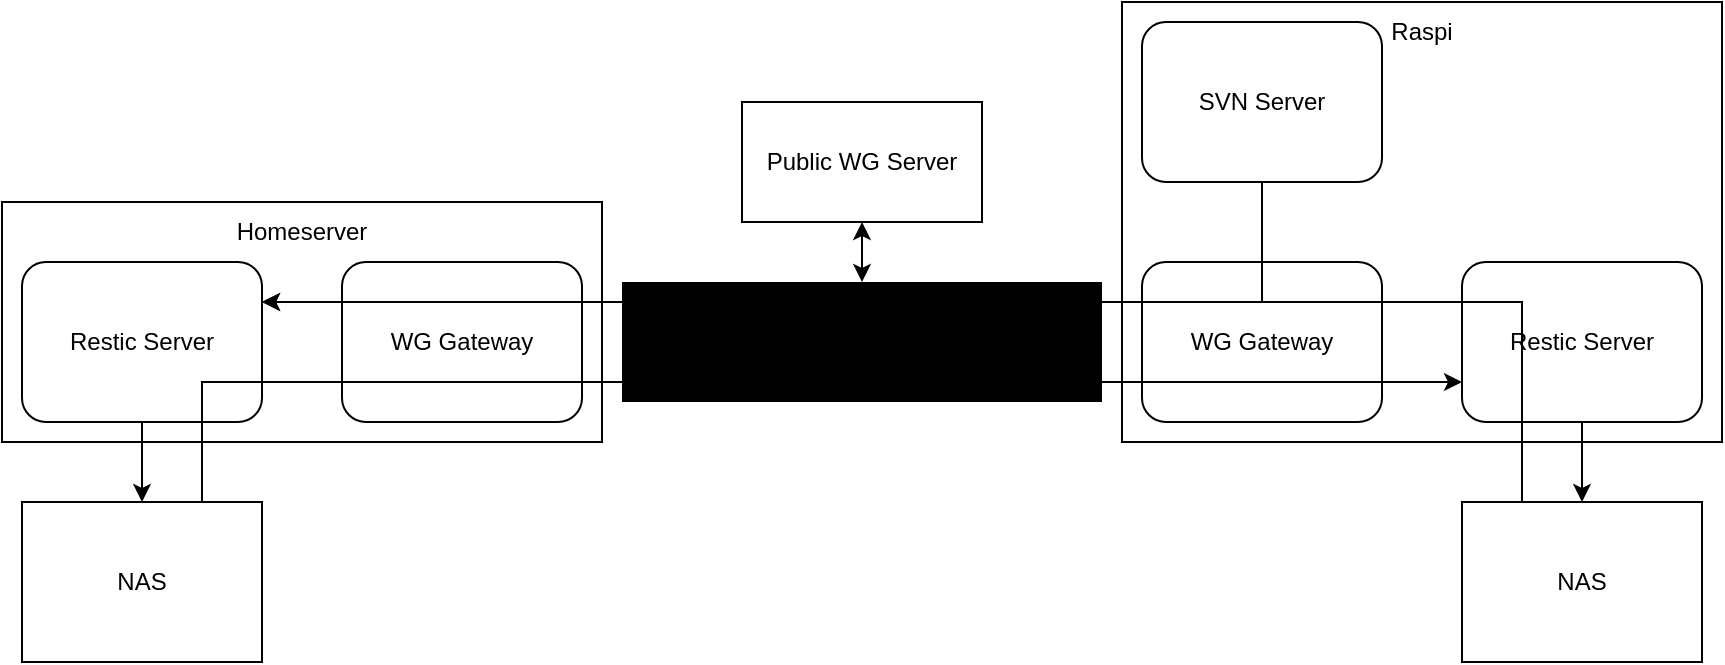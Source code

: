 <mxfile version="25.0.1">
  <diagram name="Page-1" id="3-QvNLFravKIU6IbbIXV">
    <mxGraphModel dx="1880" dy="676" grid="1" gridSize="10" guides="1" tooltips="1" connect="1" arrows="1" fold="1" page="1" pageScale="1" pageWidth="827" pageHeight="1169" math="0" shadow="0">
      <root>
        <mxCell id="0" />
        <mxCell id="1" parent="0" />
        <mxCell id="kNh_vebk6bDyeSP4rpFJ-39" value="&lt;div align=&quot;left&quot;&gt;&lt;br&gt;&lt;/div&gt;" style="rounded=0;whiteSpace=wrap;html=1;" vertex="1" parent="1">
          <mxGeometry x="550" y="150" width="300" height="220" as="geometry" />
        </mxCell>
        <mxCell id="kNh_vebk6bDyeSP4rpFJ-37" value="&lt;div align=&quot;left&quot;&gt;&lt;br&gt;&lt;/div&gt;" style="rounded=0;whiteSpace=wrap;html=1;" vertex="1" parent="1">
          <mxGeometry x="-10" y="250" width="300" height="120" as="geometry" />
        </mxCell>
        <mxCell id="kNh_vebk6bDyeSP4rpFJ-17" value="WG Gateway" style="rounded=1;whiteSpace=wrap;html=1;glass=0;shadow=0;" vertex="1" parent="1">
          <mxGeometry x="160" y="280" width="120" height="80" as="geometry" />
        </mxCell>
        <mxCell id="kNh_vebk6bDyeSP4rpFJ-18" value="&lt;div&gt;WG Gateway&lt;/div&gt;" style="rounded=1;whiteSpace=wrap;html=1;glass=0;shadow=0;" vertex="1" parent="1">
          <mxGeometry x="560" y="280" width="120" height="80" as="geometry" />
        </mxCell>
        <mxCell id="kNh_vebk6bDyeSP4rpFJ-20" value="" style="sketch=0;verticalLabelPosition=bottom;sketch=0;html=1;verticalAlign=top;strokeColor=none;fillColor=#000000;align=center;outlineConnect=0;pointerEvents=1;shape=mxgraph.citrix2.tunnel;strokeWidth=1;perimeterSpacing=0;dashed=1;dashPattern=1 4;" vertex="1" parent="1">
          <mxGeometry x="300" y="290" width="240" height="60" as="geometry" />
        </mxCell>
        <mxCell id="kNh_vebk6bDyeSP4rpFJ-26" style="edgeStyle=orthogonalEdgeStyle;rounded=0;orthogonalLoop=1;jettySize=auto;html=1;exitX=0.5;exitY=1;exitDx=0;exitDy=0;entryX=0.5;entryY=0;entryDx=0;entryDy=0;" edge="1" parent="1" source="kNh_vebk6bDyeSP4rpFJ-21" target="kNh_vebk6bDyeSP4rpFJ-25">
          <mxGeometry relative="1" as="geometry" />
        </mxCell>
        <mxCell id="kNh_vebk6bDyeSP4rpFJ-21" value="Restic Server" style="rounded=1;whiteSpace=wrap;html=1;glass=0;shadow=0;" vertex="1" parent="1">
          <mxGeometry y="280" width="120" height="80" as="geometry" />
        </mxCell>
        <mxCell id="kNh_vebk6bDyeSP4rpFJ-27" style="edgeStyle=orthogonalEdgeStyle;rounded=0;orthogonalLoop=1;jettySize=auto;html=1;exitX=0.5;exitY=1;exitDx=0;exitDy=0;" edge="1" parent="1" source="kNh_vebk6bDyeSP4rpFJ-22" target="kNh_vebk6bDyeSP4rpFJ-24">
          <mxGeometry relative="1" as="geometry" />
        </mxCell>
        <mxCell id="kNh_vebk6bDyeSP4rpFJ-22" value="Restic Server" style="rounded=1;whiteSpace=wrap;html=1;glass=0;shadow=0;" vertex="1" parent="1">
          <mxGeometry x="720" y="280" width="120" height="80" as="geometry" />
        </mxCell>
        <mxCell id="kNh_vebk6bDyeSP4rpFJ-31" style="edgeStyle=orthogonalEdgeStyle;rounded=0;orthogonalLoop=1;jettySize=auto;html=1;exitX=0.5;exitY=1;exitDx=0;exitDy=0;entryX=1;entryY=0.25;entryDx=0;entryDy=0;" edge="1" parent="1" source="kNh_vebk6bDyeSP4rpFJ-23" target="kNh_vebk6bDyeSP4rpFJ-21">
          <mxGeometry relative="1" as="geometry" />
        </mxCell>
        <mxCell id="kNh_vebk6bDyeSP4rpFJ-23" value="&lt;div&gt;SVN Server&lt;/div&gt;" style="rounded=1;whiteSpace=wrap;html=1;glass=0;shadow=0;" vertex="1" parent="1">
          <mxGeometry x="560" y="160" width="120" height="80" as="geometry" />
        </mxCell>
        <mxCell id="kNh_vebk6bDyeSP4rpFJ-34" style="edgeStyle=orthogonalEdgeStyle;rounded=0;orthogonalLoop=1;jettySize=auto;html=1;exitX=0.25;exitY=0;exitDx=0;exitDy=0;entryX=1;entryY=0.25;entryDx=0;entryDy=0;" edge="1" parent="1" source="kNh_vebk6bDyeSP4rpFJ-24" target="kNh_vebk6bDyeSP4rpFJ-21">
          <mxGeometry relative="1" as="geometry" />
        </mxCell>
        <mxCell id="kNh_vebk6bDyeSP4rpFJ-24" value="NAS" style="rounded=0;whiteSpace=wrap;html=1;" vertex="1" parent="1">
          <mxGeometry x="720" y="400" width="120" height="80" as="geometry" />
        </mxCell>
        <mxCell id="kNh_vebk6bDyeSP4rpFJ-32" style="edgeStyle=orthogonalEdgeStyle;rounded=0;orthogonalLoop=1;jettySize=auto;html=1;exitX=0.75;exitY=0;exitDx=0;exitDy=0;entryX=0;entryY=0.75;entryDx=0;entryDy=0;" edge="1" parent="1" source="kNh_vebk6bDyeSP4rpFJ-25" target="kNh_vebk6bDyeSP4rpFJ-22">
          <mxGeometry relative="1" as="geometry" />
        </mxCell>
        <mxCell id="kNh_vebk6bDyeSP4rpFJ-25" value="NAS" style="rounded=0;whiteSpace=wrap;html=1;" vertex="1" parent="1">
          <mxGeometry y="400" width="120" height="80" as="geometry" />
        </mxCell>
        <mxCell id="kNh_vebk6bDyeSP4rpFJ-38" value="Homeserver" style="text;html=1;align=center;verticalAlign=middle;whiteSpace=wrap;rounded=0;" vertex="1" parent="1">
          <mxGeometry x="-10" y="250" width="300" height="30" as="geometry" />
        </mxCell>
        <mxCell id="kNh_vebk6bDyeSP4rpFJ-40" value="Raspi" style="text;html=1;align=center;verticalAlign=middle;whiteSpace=wrap;rounded=0;" vertex="1" parent="1">
          <mxGeometry x="550" y="150" width="300" height="30" as="geometry" />
        </mxCell>
        <mxCell id="kNh_vebk6bDyeSP4rpFJ-43" value="" style="edgeStyle=orthogonalEdgeStyle;rounded=0;orthogonalLoop=1;jettySize=auto;html=1;strokeColor=default;startArrow=classic;startFill=1;" edge="1" parent="1" source="kNh_vebk6bDyeSP4rpFJ-42" target="kNh_vebk6bDyeSP4rpFJ-20">
          <mxGeometry relative="1" as="geometry" />
        </mxCell>
        <mxCell id="kNh_vebk6bDyeSP4rpFJ-42" value="Public WG Server" style="rounded=0;whiteSpace=wrap;html=1;" vertex="1" parent="1">
          <mxGeometry x="360" y="200" width="120" height="60" as="geometry" />
        </mxCell>
      </root>
    </mxGraphModel>
  </diagram>
</mxfile>
